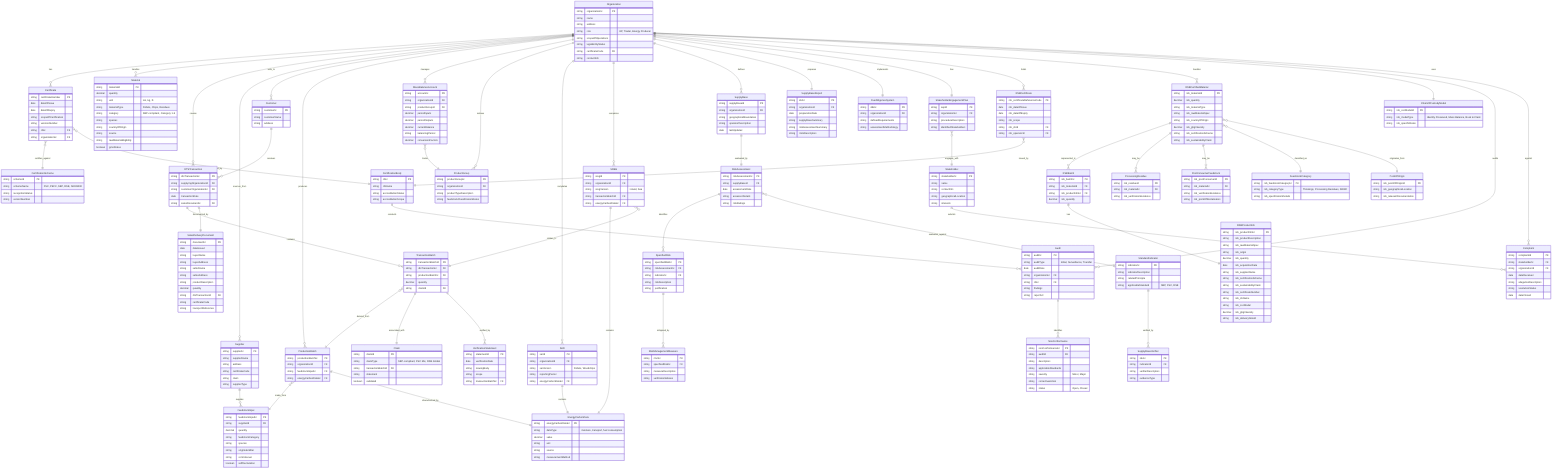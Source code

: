 erDiagram
    %% BOOST Integrated Biomass Chain of Custody ERD
    %% Consolidates RSB, SBP, FSC, ISO entities and relationships
    
    %% Core Organizations and Certification
    Organization {
        string organizationId PK
        string name
        string address
        string role "BP, Trader, Energy Producer"
        string scopeOfOperations
        string legalEntityStatus
        string certificateCode FK
        string contactInfo
    }
    
    CertificationScheme {
        string schemeId PK
        string schemeName "FSC, PEFC, SBP, RSB, ISO38200"
        string recognitionStatus
        string versionNumber
    }
    
    Certificate {
        string certificateNumber PK
        date dateOfIssue
        date dateOfExpiry
        string scopeOfCertification
        string versionNumber
        string cbId FK
        string organizationId FK
    }
    
    CertificationBody {
        string cbId PK
        string cbName
        string accreditationStatus
        string accreditationScope
    }
    
    %% Material and Supply Chain
    Material {
        string materialId PK
        decimal quantity
        string unit "ton, kg, lb"
        string materialType "Pellets, Chips, Residues"
        string category "SBP-compliant, Category 1-5"
        string species
        string countryOfOrigin
        string source
        string rawMaterialEligibility
        boolean gmoStatus
    }
    
    Supplier {
        string supplierId PK
        string supplierName
        string address
        string certificateCode
        string claim
        string supplierType
    }
    
    Customer {
        string customerId PK
        string customerName
        string address
    }
    
    %% Transaction Management
    DTSTransaction {
        string dtsTransactionId PK
        string supplyingOrganizationId FK
        string customerOrganizationId FK
        date transactionDate
        string salesDocumentId FK
    }
    
    TransactionBatch {
        string transactionBatchId PK
        string dtsTransactionId FK
        string productionBatchId FK
        decimal quantity
        string claimId FK
    }
    
    Claim {
        string claimId PK
        string claimType "SBP-compliant, FSC Mix, RSB Global"
        string transactionBatchId FK
        string statement
        boolean validated
    }
    
    SalesDeliveryDocument {
        string documentId PK
        date dateIssued
        string buyerName
        string buyerAddress
        string sellerName
        string sellerAddress
        string productDescription
        decimal quantity
        string dtsTransactionId FK
        string certificateCode
        string transportReference
    }
    
    %% Mass Balance and Product Management
    MassBalanceAccount {
        string accountId PK
        string organizationId FK
        string productGroupId FK
        decimal periodInputs
        decimal periodOutputs
        decimal currentBalance
        string balancingPeriod
        decimal conversionFactors
    }
    
    ProductGroup {
        string productGroupId PK
        string organizationId FK
        string productTypeDescription
        string feedstockClassificationRules
    }
    
    %% Production and Batches (SBP specific)
    ProductionBatch {
        string productionBatchId PK
        string organizationId FK
        string feedstockInputId FK
        string energyCarbonDataId FK
    }
    
    FeedstockInput {
        string feedstockInputId PK
        string supplierId FK
        decimal quantity
        string feedstockCategory
        string species
        string originIdentifier
        string controlLevel
        boolean selfDeclaration
    }
    
    %% Energy and Carbon Data
    EnergyCarbonData {
        string energyCarbonDataId PK
        string dataType "moisture, transport, fuel consumption"
        decimal value
        string unit
        string source
        string measurementMethod
    }
    
    SAR {
        string sarId PK
        string organizationId FK
        string sarVersion "Pellets, Woodchips"
        string reportingPeriod
        string energyCarbonDataId FK
    }
    
    SREG {
        string sregId PK
        string organizationId FK
        string sregVersion "Inland, Sea"
        string transactionBatchId FK
        string energyCarbonDataId FK
    }
    
    %% Risk Management and Supply Base
    SupplyBase {
        string supplyBaseId PK
        string organizationId FK
        string geographicalBoundaries
        string operatorDescription
        date lastUpdated
    }
    
    RiskAssessment {
        string riskAssessmentId PK
        string supplyBaseId FK
        date assessmentDate
        string assessorDetails
        string riskRatings
    }
    
    SpecifiedRisk {
        string specifiedRiskId PK
        string riskAssessmentId FK
        string indicatorId FK
        string riskDescription
        string justification
    }
    
    RiskManagementMeasure {
        string rmmId PK
        string specifiedRiskId FK
        string measureDescription
        string verificationMeans
    }
    
    StandardIndicator {
        string indicatorId PK
        string indicatorDescription
        string relatedPrinciple
        string applicableStandard "SBP, FSC, RSB"
    }
    
    SupplyBaseVerifier {
        string sbvId PK
        string indicatorId FK
        string verifierDescription
        string evidenceType
    }
    
    SupplyBaseReport {
        string sbrId PK
        string organizationId FK
        date preparationDate
        string supplyBaseSummary
        string riskAssessmentSummary
        string rmmDescription
    }
    
    %% Verification and Compliance
    VerificationStatement {
        string statementId PK
        date verificationDate
        string issuingBody
        string scope
        string transactionBatchId FK
    }
    
    DueDiligenceSystem {
        string ddsId PK
        string organizationId FK
        string definedRequirements
        string assessmentMethodology
    }
    
    %% Stakeholder Management
    Stakeholder {
        string stakeholderId PK
        string name
        string contactInfo
        string geographicalLocation
        string interests
    }
    
    StakeholderEngagementPlan {
        string sepId PK
        string organizationId FK
        string procedureDescription
        string identifiedStakeholders
    }
    
    Complaint {
        string complaintId PK
        string stakeholderId FK
        string organizationId FK
        date dateReceived
        string allegationDescription
        string resolutionStatus
        date dateClosed
    }
    
    %% Audit and Compliance
    Audit {
        string auditId PK
        string auditType "Initial, Surveillance, Transfer"
        date auditDate
        string organizationId FK
        string cbId FK
        string findings
        string reportUrl
    }
    
    NonConformance {
        string nonConformanceId PK
        string auditId FK
        string description
        string applicableStandards
        string severity "Minor, Major"
        string correctiveAction
        string status "Open, Closed"
    }
    
    %% RSB Specific Entities
    RSBCertificate {
        string rsb_certificateReferenceCode PK
        date rsb_dateOfIssue
        date rsb_dateOfExpiry
        string rsb_scope
        string rsb_cbId FK
        string rsb_operatorId FK
    }
    
    RSBCertifiedMaterial {
        string rsb_materialId PK
        decimal rsb_quantity
        string rsb_materialType
        string rsb_rawMaterialSpec
        string rsb_countryOfOrigin
        decimal rsb_ghgIntensity
        string rsb_certificationScheme
        string rsb_sustainabilityClaim
    }
    
    RSBBatch {
        string rsb_batchId PK
        string rsb_materialId FK
        string rsb_productInfoId FK
        decimal rsb_quantity
    }
    
    RSBProductInfo {
        string rsb_productInfoId PK
        string rsb_productDescription
        string rsb_rawMaterialSpec
        string rsb_origin
        decimal rsb_quantity
        date rsb_acquisitionDate
        string rsb_supplierName
        string rsb_certificationScheme
        string rsb_sustainabilityClaim
        string rsb_certificateNumber
        string rsb_cbName
        string rsb_cocModel
        decimal rsb_ghgIntensity
        string rsb_deliveryNoteId
    }
    
    ChainOfCustodyModel {
        string rsb_cocModelId PK
        string rsb_modelType "Identity Preserved, Mass Balance, Book & Claim"
        string rsb_specificRules
    }
    
    ProcessingResidue {
        string rsb_residueId PK
        string rsb_materialId FK
        string rsb_verificationEvidence
    }
    
    PostConsumerFeedstock {
        string rsb_postConsumerId PK
        string rsb_materialId FK
        string rsb_verificationEvidence
        string rsb_pointOfReclamation
    }
    
    PointOfOrigin {
        string rsb_pointOfOriginId PK
        string rsb_geographicalLocation
        string rsb_relevantDocumentation
    }
    
    FeedstockCategory {
        string rsb_feedstockCategoryId PK
        string rsb_categoryType "Thinnings, Processing Residues, SRWC"
        string rsb_specificationDetails
    }
    
    %% Core Relationships
    Organization ||--o{ Certificate : "has"
    Certificate }o--|| CertificationScheme : "certifies_against"
    Certificate }o--|| CertificationBody : "issued_by"
    CertificationBody ||--o{ Audit : "conducts"
    
    %% Supply Chain Relationships
    Organization ||--o{ Material : "handles"
    Organization ||--o{ DTSTransaction : "creates"
    Organization ||--o{ Supplier : "sources_from"
    Organization ||--o{ Customer : "sells_to"
    
    Supplier ||--o{ FeedstockInput : "supplies"
    Customer ||--o{ DTSTransaction : "receives"
    
    %% Transaction and Batch Relationships
    DTSTransaction ||--o{ TransactionBatch : "contains"
    DTSTransaction ||--|| SalesDeliveryDocument : "documented_by"
    TransactionBatch }o--|| ProductionBatch : "derived_from"
    TransactionBatch ||--|| Claim : "associated_with"
    TransactionBatch ||--o{ VerificationStatement : "verified_by"
    
    %% Production Relationships
    Organization ||--o{ ProductionBatch : "produces"
    ProductionBatch }o--|| FeedstockInput : "made_from"
    ProductionBatch ||--|| EnergyCarbonData : "characterized_by"
    
    %% Mass Balance Relationships
    Organization ||--o{ MassBalanceAccount : "manages"
    Organization ||--o{ ProductGroup : "defines"
    MassBalanceAccount }o--|| ProductGroup : "tracks"
    
    %% Energy and Carbon Relationships
    Organization ||--o{ SAR : "completes"
    Organization ||--o{ SREG : "completes"
    SAR ||--|| EnergyCarbonData : "contains"
    SREG ||--|| EnergyCarbonData : "contains"
    SREG }o--|| TransactionBatch : "relates_to"
    
    %% Supply Base and Risk Management
    Organization ||--o{ SupplyBase : "defines"
    SupplyBase ||--|| RiskAssessment : "evaluated_by"
    RiskAssessment ||--o{ SpecifiedRisk : "identifies"
    SpecifiedRisk ||--o{ RiskManagementMeasure : "mitigated_by"
    RiskAssessment }o--|| StandardIndicator : "evaluates_against"
    StandardIndicator ||--o{ SupplyBaseVerifier : "verified_by"
    Organization ||--|| SupplyBaseReport : "prepares"
    
    %% Due Diligence and Stakeholder Management
    Organization ||--|| DueDiligenceSystem : "implements"
    Organization ||--|| StakeholderEngagementPlan : "has"
    StakeholderEngagementPlan }o--|| Stakeholder : "engages_with"
    Stakeholder ||--o{ Complaint : "submits"
    Complaint }o--|| Organization : "against"
    
    %% Audit Relationships
    Audit }o--|| Organization : "audits"
    Audit ||--o{ NonConformance : "identifies"
    
    %% RSB Specific Relationships
    Organization ||--o{ RSBCertificate : "holds"
    RSBCertificate }o--|| CertificationBody : "issued_by"
    
    Organization ||--o{ RSBCertifiedMaterial : "handles"
    RSBCertifiedMaterial ||--o{ RSBBatch : "represented_in"
    RSBBatch ||--|| RSBProductInfo : "has"
    
    RSBCertifiedMaterial ||--o{ ProcessingResidue : "may_be"
    RSBCertifiedMaterial ||--o{ PostConsumerFeedstock : "may_be"
    RSBCertifiedMaterial }o--|| FeedstockCategory : "classified_as"
    RSBCertifiedMaterial }o--|| PointOfOrigin : "originates_from"
    
    Organization ||--|| ChainOfCustodyModel : "uses"